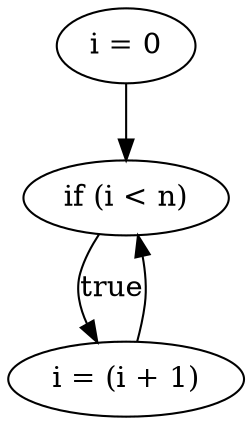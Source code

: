 digraph {
    0 [ label = "i = 0" ]
    1 [ label = "if (i < n)" ]
    2 [ label = "i = (i + 1)" ]
    0 -> 1 [ label = "" ]
    1 -> 2 [ label = "true" ]
    2 -> 1 [ label = "" ]
}
